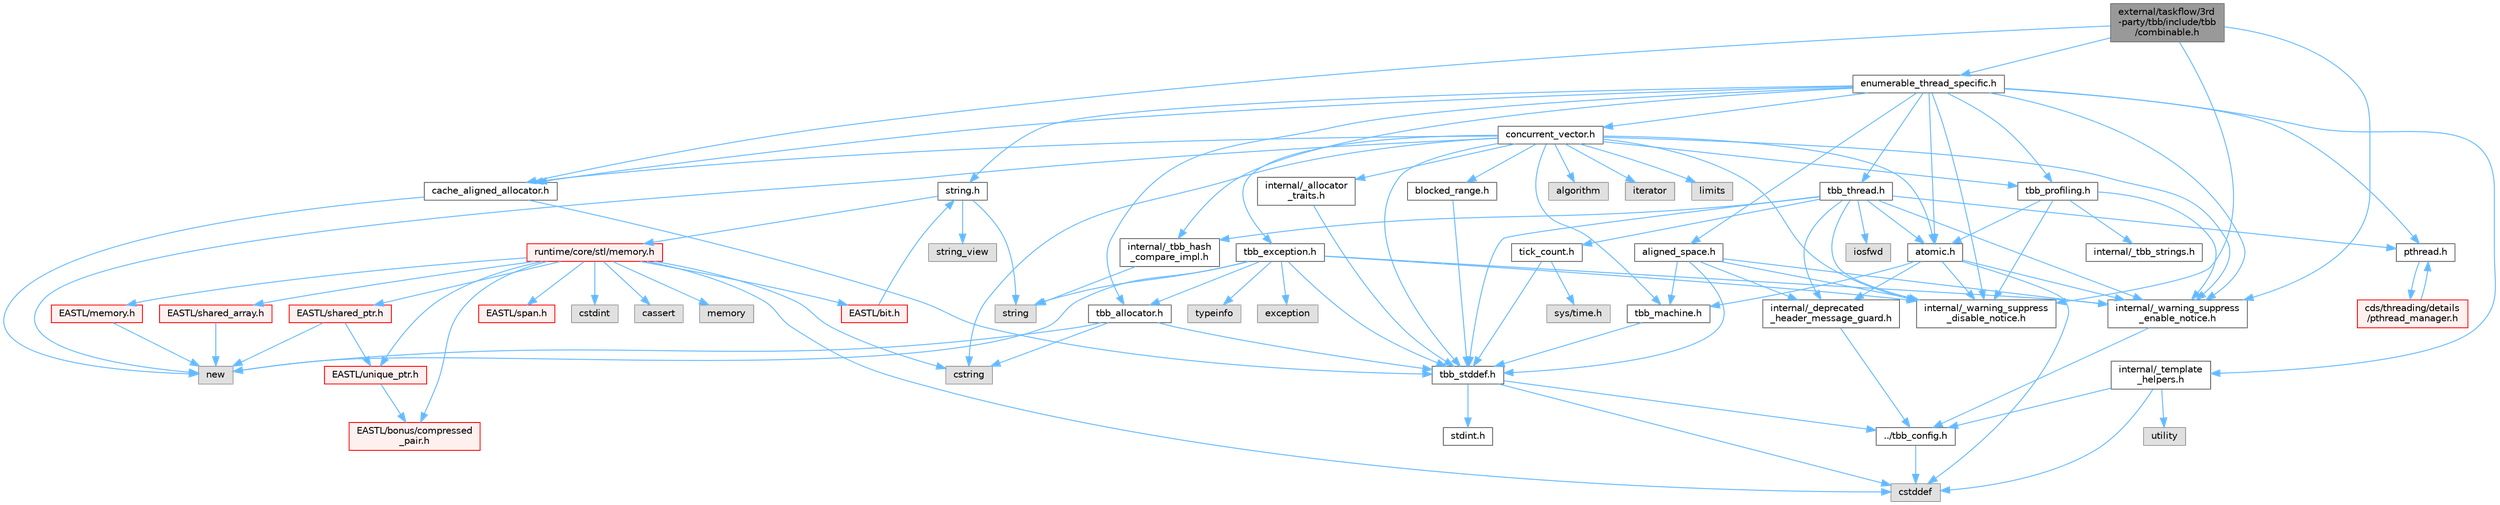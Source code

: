 digraph "external/taskflow/3rd-party/tbb/include/tbb/combinable.h"
{
 // LATEX_PDF_SIZE
  bgcolor="transparent";
  edge [fontname=Helvetica,fontsize=10,labelfontname=Helvetica,labelfontsize=10];
  node [fontname=Helvetica,fontsize=10,shape=box,height=0.2,width=0.4];
  Node1 [id="Node000001",label="external/taskflow/3rd\l-party/tbb/include/tbb\l/combinable.h",height=0.2,width=0.4,color="gray40", fillcolor="grey60", style="filled", fontcolor="black",tooltip=" "];
  Node1 -> Node2 [id="edge1_Node000001_Node000002",color="steelblue1",style="solid",tooltip=" "];
  Node2 [id="Node000002",label="internal/_warning_suppress\l_enable_notice.h",height=0.2,width=0.4,color="grey40", fillcolor="white", style="filled",URL="$__warning__suppress__enable__notice_8h.html",tooltip=" "];
  Node2 -> Node3 [id="edge2_Node000002_Node000003",color="steelblue1",style="solid",tooltip=" "];
  Node3 [id="Node000003",label="../tbb_config.h",height=0.2,width=0.4,color="grey40", fillcolor="white", style="filled",URL="$tbb__config_8h.html",tooltip=" "];
  Node3 -> Node4 [id="edge3_Node000003_Node000004",color="steelblue1",style="solid",tooltip=" "];
  Node4 [id="Node000004",label="cstddef",height=0.2,width=0.4,color="grey60", fillcolor="#E0E0E0", style="filled",tooltip=" "];
  Node1 -> Node5 [id="edge4_Node000001_Node000005",color="steelblue1",style="solid",tooltip=" "];
  Node5 [id="Node000005",label="enumerable_thread_specific.h",height=0.2,width=0.4,color="grey40", fillcolor="white", style="filled",URL="$enumerable__thread__specific_8h.html",tooltip=" "];
  Node5 -> Node2 [id="edge5_Node000005_Node000002",color="steelblue1",style="solid",tooltip=" "];
  Node5 -> Node6 [id="edge6_Node000005_Node000006",color="steelblue1",style="solid",tooltip=" "];
  Node6 [id="Node000006",label="atomic.h",height=0.2,width=0.4,color="grey40", fillcolor="white", style="filled",URL="$external_2taskflow_23rd-party_2tbb_2include_2tbb_2atomic_8h.html",tooltip=" "];
  Node6 -> Node7 [id="edge7_Node000006_Node000007",color="steelblue1",style="solid",tooltip=" "];
  Node7 [id="Node000007",label="internal/_deprecated\l_header_message_guard.h",height=0.2,width=0.4,color="grey40", fillcolor="white", style="filled",URL="$__deprecated__header__message__guard_8h.html",tooltip=" "];
  Node7 -> Node3 [id="edge8_Node000007_Node000003",color="steelblue1",style="solid",tooltip=" "];
  Node6 -> Node2 [id="edge9_Node000006_Node000002",color="steelblue1",style="solid",tooltip=" "];
  Node6 -> Node4 [id="edge10_Node000006_Node000004",color="steelblue1",style="solid",tooltip=" "];
  Node6 -> Node8 [id="edge11_Node000006_Node000008",color="steelblue1",style="solid",tooltip=" "];
  Node8 [id="Node000008",label="tbb_machine.h",height=0.2,width=0.4,color="grey40", fillcolor="white", style="filled",URL="$tbb__machine_8h.html",tooltip=" "];
  Node8 -> Node9 [id="edge12_Node000008_Node000009",color="steelblue1",style="solid",tooltip=" "];
  Node9 [id="Node000009",label="tbb_stddef.h",height=0.2,width=0.4,color="grey40", fillcolor="white", style="filled",URL="$tbb__stddef_8h.html",tooltip=" "];
  Node9 -> Node3 [id="edge13_Node000009_Node000003",color="steelblue1",style="solid",tooltip=" "];
  Node9 -> Node4 [id="edge14_Node000009_Node000004",color="steelblue1",style="solid",tooltip=" "];
  Node9 -> Node10 [id="edge15_Node000009_Node000010",color="steelblue1",style="solid",tooltip=" "];
  Node10 [id="Node000010",label="stdint.h",height=0.2,width=0.4,color="grey40", fillcolor="white", style="filled",URL="$stdint_8h.html",tooltip=" "];
  Node6 -> Node11 [id="edge16_Node000006_Node000011",color="steelblue1",style="solid",tooltip=" "];
  Node11 [id="Node000011",label="internal/_warning_suppress\l_disable_notice.h",height=0.2,width=0.4,color="grey40", fillcolor="white", style="filled",URL="$__warning__suppress__disable__notice_8h.html",tooltip=" "];
  Node5 -> Node12 [id="edge17_Node000005_Node000012",color="steelblue1",style="solid",tooltip=" "];
  Node12 [id="Node000012",label="concurrent_vector.h",height=0.2,width=0.4,color="grey40", fillcolor="white", style="filled",URL="$concurrent__vector_8h.html",tooltip=" "];
  Node12 -> Node2 [id="edge18_Node000012_Node000002",color="steelblue1",style="solid",tooltip=" "];
  Node12 -> Node9 [id="edge19_Node000012_Node000009",color="steelblue1",style="solid",tooltip=" "];
  Node12 -> Node13 [id="edge20_Node000012_Node000013",color="steelblue1",style="solid",tooltip=" "];
  Node13 [id="Node000013",label="tbb_exception.h",height=0.2,width=0.4,color="grey40", fillcolor="white", style="filled",URL="$tbb__exception_8h.html",tooltip=" "];
  Node13 -> Node2 [id="edge21_Node000013_Node000002",color="steelblue1",style="solid",tooltip=" "];
  Node13 -> Node9 [id="edge22_Node000013_Node000009",color="steelblue1",style="solid",tooltip=" "];
  Node13 -> Node14 [id="edge23_Node000013_Node000014",color="steelblue1",style="solid",tooltip=" "];
  Node14 [id="Node000014",label="exception",height=0.2,width=0.4,color="grey60", fillcolor="#E0E0E0", style="filled",tooltip=" "];
  Node13 -> Node15 [id="edge24_Node000013_Node000015",color="steelblue1",style="solid",tooltip=" "];
  Node15 [id="Node000015",label="new",height=0.2,width=0.4,color="grey60", fillcolor="#E0E0E0", style="filled",tooltip=" "];
  Node13 -> Node16 [id="edge25_Node000013_Node000016",color="steelblue1",style="solid",tooltip=" "];
  Node16 [id="Node000016",label="string",height=0.2,width=0.4,color="grey60", fillcolor="#E0E0E0", style="filled",tooltip=" "];
  Node13 -> Node17 [id="edge26_Node000013_Node000017",color="steelblue1",style="solid",tooltip=" "];
  Node17 [id="Node000017",label="tbb_allocator.h",height=0.2,width=0.4,color="grey40", fillcolor="white", style="filled",URL="$tbb__allocator_8h.html",tooltip=" "];
  Node17 -> Node9 [id="edge27_Node000017_Node000009",color="steelblue1",style="solid",tooltip=" "];
  Node17 -> Node15 [id="edge28_Node000017_Node000015",color="steelblue1",style="solid",tooltip=" "];
  Node17 -> Node18 [id="edge29_Node000017_Node000018",color="steelblue1",style="solid",tooltip=" "];
  Node18 [id="Node000018",label="cstring",height=0.2,width=0.4,color="grey60", fillcolor="#E0E0E0", style="filled",tooltip=" "];
  Node13 -> Node19 [id="edge30_Node000013_Node000019",color="steelblue1",style="solid",tooltip=" "];
  Node19 [id="Node000019",label="typeinfo",height=0.2,width=0.4,color="grey60", fillcolor="#E0E0E0", style="filled",tooltip=" "];
  Node13 -> Node11 [id="edge31_Node000013_Node000011",color="steelblue1",style="solid",tooltip=" "];
  Node12 -> Node6 [id="edge32_Node000012_Node000006",color="steelblue1",style="solid",tooltip=" "];
  Node12 -> Node20 [id="edge33_Node000012_Node000020",color="steelblue1",style="solid",tooltip=" "];
  Node20 [id="Node000020",label="cache_aligned_allocator.h",height=0.2,width=0.4,color="grey40", fillcolor="white", style="filled",URL="$cache__aligned__allocator_8h.html",tooltip=" "];
  Node20 -> Node15 [id="edge34_Node000020_Node000015",color="steelblue1",style="solid",tooltip=" "];
  Node20 -> Node9 [id="edge35_Node000020_Node000009",color="steelblue1",style="solid",tooltip=" "];
  Node12 -> Node21 [id="edge36_Node000012_Node000021",color="steelblue1",style="solid",tooltip=" "];
  Node21 [id="Node000021",label="blocked_range.h",height=0.2,width=0.4,color="grey40", fillcolor="white", style="filled",URL="$blocked__range_8h.html",tooltip=" "];
  Node21 -> Node9 [id="edge37_Node000021_Node000009",color="steelblue1",style="solid",tooltip=" "];
  Node12 -> Node8 [id="edge38_Node000012_Node000008",color="steelblue1",style="solid",tooltip=" "];
  Node12 -> Node22 [id="edge39_Node000012_Node000022",color="steelblue1",style="solid",tooltip=" "];
  Node22 [id="Node000022",label="tbb_profiling.h",height=0.2,width=0.4,color="grey40", fillcolor="white", style="filled",URL="$tbb__profiling_8h.html",tooltip=" "];
  Node22 -> Node2 [id="edge40_Node000022_Node000002",color="steelblue1",style="solid",tooltip=" "];
  Node22 -> Node23 [id="edge41_Node000022_Node000023",color="steelblue1",style="solid",tooltip=" "];
  Node23 [id="Node000023",label="internal/_tbb_strings.h",height=0.2,width=0.4,color="grey40", fillcolor="white", style="filled",URL="$__tbb__strings_8h.html",tooltip=" "];
  Node22 -> Node6 [id="edge42_Node000022_Node000006",color="steelblue1",style="solid",tooltip=" "];
  Node22 -> Node11 [id="edge43_Node000022_Node000011",color="steelblue1",style="solid",tooltip=" "];
  Node12 -> Node15 [id="edge44_Node000012_Node000015",color="steelblue1",style="solid",tooltip=" "];
  Node12 -> Node18 [id="edge45_Node000012_Node000018",color="steelblue1",style="solid",tooltip=" "];
  Node12 -> Node24 [id="edge46_Node000012_Node000024",color="steelblue1",style="solid",tooltip=" "];
  Node24 [id="Node000024",label="algorithm",height=0.2,width=0.4,color="grey60", fillcolor="#E0E0E0", style="filled",tooltip=" "];
  Node12 -> Node25 [id="edge47_Node000012_Node000025",color="steelblue1",style="solid",tooltip=" "];
  Node25 [id="Node000025",label="iterator",height=0.2,width=0.4,color="grey60", fillcolor="#E0E0E0", style="filled",tooltip=" "];
  Node12 -> Node26 [id="edge48_Node000012_Node000026",color="steelblue1",style="solid",tooltip=" "];
  Node26 [id="Node000026",label="internal/_allocator\l_traits.h",height=0.2,width=0.4,color="grey40", fillcolor="white", style="filled",URL="$__allocator__traits_8h.html",tooltip=" "];
  Node26 -> Node9 [id="edge49_Node000026_Node000009",color="steelblue1",style="solid",tooltip=" "];
  Node12 -> Node27 [id="edge50_Node000012_Node000027",color="steelblue1",style="solid",tooltip=" "];
  Node27 [id="Node000027",label="limits",height=0.2,width=0.4,color="grey60", fillcolor="#E0E0E0", style="filled",tooltip=" "];
  Node12 -> Node11 [id="edge51_Node000012_Node000011",color="steelblue1",style="solid",tooltip=" "];
  Node5 -> Node28 [id="edge52_Node000005_Node000028",color="steelblue1",style="solid",tooltip=" "];
  Node28 [id="Node000028",label="tbb_thread.h",height=0.2,width=0.4,color="grey40", fillcolor="white", style="filled",URL="$tbb__thread_8h.html",tooltip=" "];
  Node28 -> Node7 [id="edge53_Node000028_Node000007",color="steelblue1",style="solid",tooltip=" "];
  Node28 -> Node2 [id="edge54_Node000028_Node000002",color="steelblue1",style="solid",tooltip=" "];
  Node28 -> Node9 [id="edge55_Node000028_Node000009",color="steelblue1",style="solid",tooltip=" "];
  Node28 -> Node29 [id="edge56_Node000028_Node000029",color="steelblue1",style="solid",tooltip=" "];
  Node29 [id="Node000029",label="pthread.h",height=0.2,width=0.4,color="grey40", fillcolor="white", style="filled",URL="$pthread_8h.html",tooltip=" "];
  Node29 -> Node30 [id="edge57_Node000029_Node000030",color="steelblue1",style="solid",tooltip=" "];
  Node30 [id="Node000030",label="cds/threading/details\l/pthread_manager.h",height=0.2,width=0.4,color="red", fillcolor="#FFF0F0", style="filled",URL="$pthread__manager_8h.html",tooltip=" "];
  Node30 -> Node29 [id="edge58_Node000030_Node000029",color="steelblue1",style="solid",tooltip=" "];
  Node28 -> Node6 [id="edge59_Node000028_Node000006",color="steelblue1",style="solid",tooltip=" "];
  Node28 -> Node74 [id="edge60_Node000028_Node000074",color="steelblue1",style="solid",tooltip=" "];
  Node74 [id="Node000074",label="internal/_tbb_hash\l_compare_impl.h",height=0.2,width=0.4,color="grey40", fillcolor="white", style="filled",URL="$__tbb__hash__compare__impl_8h.html",tooltip=" "];
  Node74 -> Node16 [id="edge61_Node000074_Node000016",color="steelblue1",style="solid",tooltip=" "];
  Node28 -> Node75 [id="edge62_Node000028_Node000075",color="steelblue1",style="solid",tooltip=" "];
  Node75 [id="Node000075",label="tick_count.h",height=0.2,width=0.4,color="grey40", fillcolor="white", style="filled",URL="$tick__count_8h.html",tooltip=" "];
  Node75 -> Node9 [id="edge63_Node000075_Node000009",color="steelblue1",style="solid",tooltip=" "];
  Node75 -> Node76 [id="edge64_Node000075_Node000076",color="steelblue1",style="solid",tooltip=" "];
  Node76 [id="Node000076",label="sys/time.h",height=0.2,width=0.4,color="grey60", fillcolor="#E0E0E0", style="filled",tooltip=" "];
  Node28 -> Node77 [id="edge65_Node000028_Node000077",color="steelblue1",style="solid",tooltip=" "];
  Node77 [id="Node000077",label="iosfwd",height=0.2,width=0.4,color="grey60", fillcolor="#E0E0E0", style="filled",tooltip=" "];
  Node28 -> Node11 [id="edge66_Node000028_Node000011",color="steelblue1",style="solid",tooltip=" "];
  Node5 -> Node17 [id="edge67_Node000005_Node000017",color="steelblue1",style="solid",tooltip=" "];
  Node5 -> Node20 [id="edge68_Node000005_Node000020",color="steelblue1",style="solid",tooltip=" "];
  Node5 -> Node78 [id="edge69_Node000005_Node000078",color="steelblue1",style="solid",tooltip=" "];
  Node78 [id="Node000078",label="aligned_space.h",height=0.2,width=0.4,color="grey40", fillcolor="white", style="filled",URL="$aligned__space_8h.html",tooltip=" "];
  Node78 -> Node7 [id="edge70_Node000078_Node000007",color="steelblue1",style="solid",tooltip=" "];
  Node78 -> Node2 [id="edge71_Node000078_Node000002",color="steelblue1",style="solid",tooltip=" "];
  Node78 -> Node9 [id="edge72_Node000078_Node000009",color="steelblue1",style="solid",tooltip=" "];
  Node78 -> Node8 [id="edge73_Node000078_Node000008",color="steelblue1",style="solid",tooltip=" "];
  Node78 -> Node11 [id="edge74_Node000078_Node000011",color="steelblue1",style="solid",tooltip=" "];
  Node5 -> Node79 [id="edge75_Node000005_Node000079",color="steelblue1",style="solid",tooltip=" "];
  Node79 [id="Node000079",label="internal/_template\l_helpers.h",height=0.2,width=0.4,color="grey40", fillcolor="white", style="filled",URL="$__template__helpers_8h.html",tooltip=" "];
  Node79 -> Node66 [id="edge76_Node000079_Node000066",color="steelblue1",style="solid",tooltip=" "];
  Node66 [id="Node000066",label="utility",height=0.2,width=0.4,color="grey60", fillcolor="#E0E0E0", style="filled",tooltip=" "];
  Node79 -> Node4 [id="edge77_Node000079_Node000004",color="steelblue1",style="solid",tooltip=" "];
  Node79 -> Node3 [id="edge78_Node000079_Node000003",color="steelblue1",style="solid",tooltip=" "];
  Node5 -> Node74 [id="edge79_Node000005_Node000074",color="steelblue1",style="solid",tooltip=" "];
  Node5 -> Node22 [id="edge80_Node000005_Node000022",color="steelblue1",style="solid",tooltip=" "];
  Node5 -> Node80 [id="edge81_Node000005_Node000080",color="steelblue1",style="solid",tooltip=" "];
  Node80 [id="Node000080",label="string.h",height=0.2,width=0.4,color="grey40", fillcolor="white", style="filled",URL="$string_8h.html",tooltip=" "];
  Node80 -> Node16 [id="edge82_Node000080_Node000016",color="steelblue1",style="solid",tooltip=" "];
  Node80 -> Node81 [id="edge83_Node000080_Node000081",color="steelblue1",style="solid",tooltip=" "];
  Node81 [id="Node000081",label="string_view",height=0.2,width=0.4,color="grey60", fillcolor="#E0E0E0", style="filled",tooltip=" "];
  Node80 -> Node82 [id="edge84_Node000080_Node000082",color="steelblue1",style="solid",tooltip=" "];
  Node82 [id="Node000082",label="runtime/core/stl/memory.h",height=0.2,width=0.4,color="red", fillcolor="#FFF0F0", style="filled",URL="$runtime_2core_2stl_2memory_8h.html",tooltip=" "];
  Node82 -> Node4 [id="edge85_Node000082_Node000004",color="steelblue1",style="solid",tooltip=" "];
  Node82 -> Node41 [id="edge86_Node000082_Node000041",color="steelblue1",style="solid",tooltip=" "];
  Node41 [id="Node000041",label="cstdint",height=0.2,width=0.4,color="grey60", fillcolor="#E0E0E0", style="filled",tooltip=" "];
  Node82 -> Node83 [id="edge87_Node000082_Node000083",color="steelblue1",style="solid",tooltip=" "];
  Node83 [id="Node000083",label="cassert",height=0.2,width=0.4,color="grey60", fillcolor="#E0E0E0", style="filled",tooltip=" "];
  Node82 -> Node43 [id="edge88_Node000082_Node000043",color="steelblue1",style="solid",tooltip=" "];
  Node43 [id="Node000043",label="memory",height=0.2,width=0.4,color="grey60", fillcolor="#E0E0E0", style="filled",tooltip=" "];
  Node82 -> Node18 [id="edge89_Node000082_Node000018",color="steelblue1",style="solid",tooltip=" "];
  Node82 -> Node84 [id="edge90_Node000082_Node000084",color="steelblue1",style="solid",tooltip=" "];
  Node84 [id="Node000084",label="EASTL/bit.h",height=0.2,width=0.4,color="red", fillcolor="#FFF0F0", style="filled",URL="$bit_8h.html",tooltip=" "];
  Node84 -> Node80 [id="edge91_Node000084_Node000080",color="steelblue1",style="solid",tooltip=" "];
  Node82 -> Node104 [id="edge92_Node000082_Node000104",color="steelblue1",style="solid",tooltip=" "];
  Node104 [id="Node000104",label="EASTL/memory.h",height=0.2,width=0.4,color="red", fillcolor="#FFF0F0", style="filled",URL="$runtime_2_e_a_s_t_l_2include_2_e_a_s_t_l_2memory_8h.html",tooltip=" "];
  Node104 -> Node15 [id="edge93_Node000104_Node000015",color="steelblue1",style="solid",tooltip=" "];
  Node82 -> Node129 [id="edge94_Node000082_Node000129",color="steelblue1",style="solid",tooltip=" "];
  Node129 [id="Node000129",label="EASTL/shared_array.h",height=0.2,width=0.4,color="red", fillcolor="#FFF0F0", style="filled",URL="$shared__array_8h.html",tooltip=" "];
  Node129 -> Node15 [id="edge95_Node000129_Node000015",color="steelblue1",style="solid",tooltip=" "];
  Node82 -> Node131 [id="edge96_Node000082_Node000131",color="steelblue1",style="solid",tooltip=" "];
  Node131 [id="Node000131",label="EASTL/unique_ptr.h",height=0.2,width=0.4,color="red", fillcolor="#FFF0F0", style="filled",URL="$unique__ptr_8h.html",tooltip=" "];
  Node131 -> Node132 [id="edge97_Node000131_Node000132",color="steelblue1",style="solid",tooltip=" "];
  Node132 [id="Node000132",label="EASTL/bonus/compressed\l_pair.h",height=0.2,width=0.4,color="red", fillcolor="#FFF0F0", style="filled",URL="$compressed__pair_8h.html",tooltip=" "];
  Node82 -> Node134 [id="edge98_Node000082_Node000134",color="steelblue1",style="solid",tooltip=" "];
  Node134 [id="Node000134",label="EASTL/shared_ptr.h",height=0.2,width=0.4,color="red", fillcolor="#FFF0F0", style="filled",URL="$shared__ptr_8h.html",tooltip=" "];
  Node134 -> Node131 [id="edge99_Node000134_Node000131",color="steelblue1",style="solid",tooltip=" "];
  Node134 -> Node15 [id="edge100_Node000134_Node000015",color="steelblue1",style="solid",tooltip=" "];
  Node82 -> Node214 [id="edge101_Node000082_Node000214",color="steelblue1",style="solid",tooltip=" "];
  Node214 [id="Node000214",label="EASTL/span.h",height=0.2,width=0.4,color="red", fillcolor="#FFF0F0", style="filled",URL="$span_8h.html",tooltip=" "];
  Node82 -> Node132 [id="edge102_Node000082_Node000132",color="steelblue1",style="solid",tooltip=" "];
  Node5 -> Node29 [id="edge103_Node000005_Node000029",color="steelblue1",style="solid",tooltip=" "];
  Node5 -> Node11 [id="edge104_Node000005_Node000011",color="steelblue1",style="solid",tooltip=" "];
  Node1 -> Node20 [id="edge105_Node000001_Node000020",color="steelblue1",style="solid",tooltip=" "];
  Node1 -> Node11 [id="edge106_Node000001_Node000011",color="steelblue1",style="solid",tooltip=" "];
}
